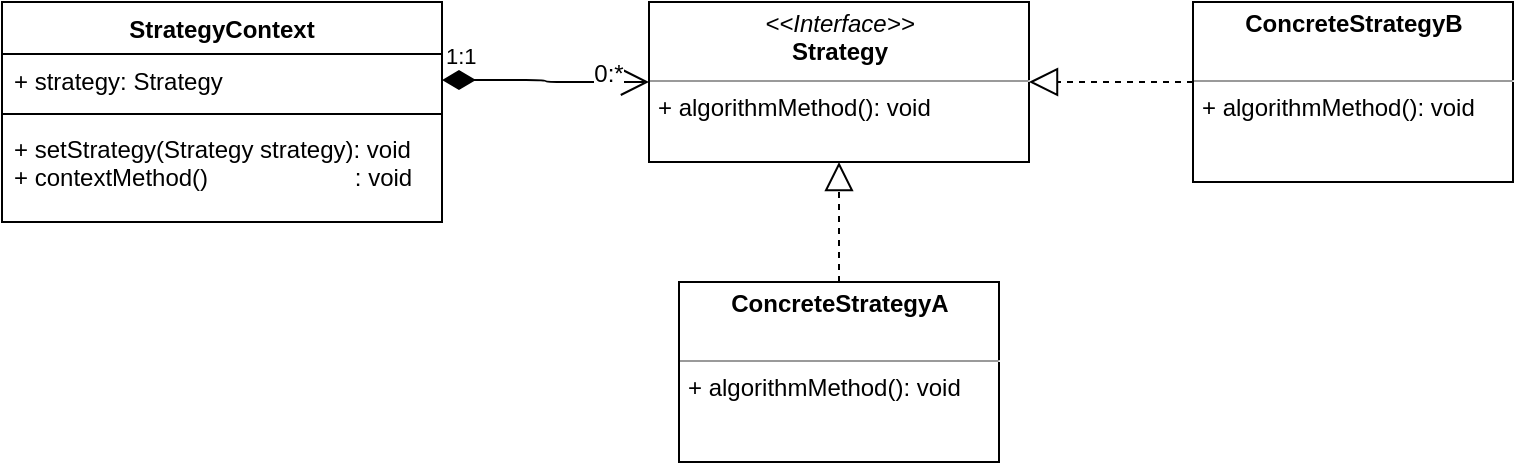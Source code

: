 <mxfile version="10.6.5" type="device"><diagram name="Page-1" id="efa7a0a1-bf9b-a30e-e6df-94a7791c09e9"><mxGraphModel dx="1398" dy="816" grid="1" gridSize="10" guides="1" tooltips="1" connect="1" arrows="1" fold="1" page="1" pageScale="1" pageWidth="826" pageHeight="1169" background="#ffffff" math="0" shadow="0"><root><mxCell id="0"/><mxCell id="1" parent="0"/><mxCell id="-VDh5vEClSE3xqVkGzia-117" value="&lt;p style=&quot;margin: 0px ; margin-top: 4px ; text-align: center&quot;&gt;&lt;i&gt;&amp;lt;&amp;lt;Interface&amp;gt;&amp;gt;&lt;/i&gt;&lt;br&gt;&lt;b&gt;Strategy&lt;/b&gt;&lt;/p&gt;&lt;hr size=&quot;1&quot;&gt;&lt;p style=&quot;margin: 0px ; margin-left: 4px&quot;&gt;+ algorithmMethod(): void&lt;br&gt;&lt;/p&gt;" style="verticalAlign=top;align=left;overflow=fill;fontSize=12;fontFamily=Helvetica;html=1;" vertex="1" parent="1"><mxGeometry x="383.5" y="230" width="190" height="80" as="geometry"/></mxCell><mxCell id="-VDh5vEClSE3xqVkGzia-119" value="&lt;p style=&quot;margin: 0px ; margin-top: 4px ; text-align: center&quot;&gt;&lt;b&gt;ConcreteStrategyA&lt;/b&gt;&lt;/p&gt;&lt;p style=&quot;margin: 0px ; margin-left: 4px&quot;&gt;&lt;br&gt;&lt;/p&gt;&lt;hr size=&quot;1&quot;&gt;&lt;p style=&quot;margin: 0px ; margin-left: 4px&quot;&gt;+ algorithmMethod(): void&lt;/p&gt;" style="verticalAlign=top;align=left;overflow=fill;fontSize=12;fontFamily=Helvetica;html=1;" vertex="1" parent="1"><mxGeometry x="398.5" y="370" width="160" height="90" as="geometry"/></mxCell><mxCell id="-VDh5vEClSE3xqVkGzia-121" value="" style="endArrow=block;dashed=1;endFill=0;endSize=12;html=1;entryX=0.5;entryY=1;entryDx=0;entryDy=0;" edge="1" parent="1" source="-VDh5vEClSE3xqVkGzia-119" target="-VDh5vEClSE3xqVkGzia-117"><mxGeometry width="160" relative="1" as="geometry"><mxPoint x="495.5" y="410" as="sourcePoint"/><mxPoint x="655.5" y="410" as="targetPoint"/></mxGeometry></mxCell><mxCell id="-VDh5vEClSE3xqVkGzia-122" value="&lt;p style=&quot;margin: 0px ; margin-top: 4px ; text-align: center&quot;&gt;&lt;b&gt;ConcreteStrategyB&lt;/b&gt;&lt;/p&gt;&lt;p style=&quot;margin: 0px ; margin-left: 4px&quot;&gt;&lt;br&gt;&lt;/p&gt;&lt;hr size=&quot;1&quot;&gt;&lt;p style=&quot;margin: 0px ; margin-left: 4px&quot;&gt;+ algorithmMethod(): void&lt;/p&gt;" style="verticalAlign=top;align=left;overflow=fill;fontSize=12;fontFamily=Helvetica;html=1;" vertex="1" parent="1"><mxGeometry x="655.5" y="230" width="160" height="90" as="geometry"/></mxCell><mxCell id="-VDh5vEClSE3xqVkGzia-124" value="" style="endArrow=block;dashed=1;endFill=0;endSize=12;html=1;entryX=1;entryY=0.5;entryDx=0;entryDy=0;" edge="1" parent="1" target="-VDh5vEClSE3xqVkGzia-117"><mxGeometry width="160" relative="1" as="geometry"><mxPoint x="655.5" y="270" as="sourcePoint"/><mxPoint x="815.5" y="270" as="targetPoint"/></mxGeometry></mxCell><mxCell id="-VDh5vEClSE3xqVkGzia-125" value="StrategyContext" style="swimlane;fontStyle=1;align=center;verticalAlign=top;childLayout=stackLayout;horizontal=1;startSize=26;horizontalStack=0;resizeParent=1;resizeParentMax=0;resizeLast=0;collapsible=1;marginBottom=0;" vertex="1" parent="1"><mxGeometry x="60" y="230" width="220" height="110" as="geometry"/></mxCell><mxCell id="-VDh5vEClSE3xqVkGzia-126" value="+ strategy: Strategy" style="text;strokeColor=none;fillColor=none;align=left;verticalAlign=top;spacingLeft=4;spacingRight=4;overflow=hidden;rotatable=0;points=[[0,0.5],[1,0.5]];portConstraint=eastwest;" vertex="1" parent="-VDh5vEClSE3xqVkGzia-125"><mxGeometry y="26" width="220" height="26" as="geometry"/></mxCell><mxCell id="-VDh5vEClSE3xqVkGzia-127" value="" style="line;strokeWidth=1;fillColor=none;align=left;verticalAlign=middle;spacingTop=-1;spacingLeft=3;spacingRight=3;rotatable=0;labelPosition=right;points=[];portConstraint=eastwest;" vertex="1" parent="-VDh5vEClSE3xqVkGzia-125"><mxGeometry y="52" width="220" height="8" as="geometry"/></mxCell><mxCell id="-VDh5vEClSE3xqVkGzia-128" value="+ setStrategy(Strategy strategy): void&#10;+ contextMethod()                      : void&#10;" style="text;strokeColor=none;fillColor=none;align=left;verticalAlign=top;spacingLeft=4;spacingRight=4;overflow=hidden;rotatable=0;points=[[0,0.5],[1,0.5]];portConstraint=eastwest;" vertex="1" parent="-VDh5vEClSE3xqVkGzia-125"><mxGeometry y="60" width="220" height="50" as="geometry"/></mxCell><mxCell id="-VDh5vEClSE3xqVkGzia-130" value="1:1" style="endArrow=open;html=1;endSize=12;startArrow=diamondThin;startSize=14;startFill=1;edgeStyle=orthogonalEdgeStyle;align=left;verticalAlign=bottom;exitX=1;exitY=0.5;exitDx=0;exitDy=0;" edge="1" parent="1" source="-VDh5vEClSE3xqVkGzia-126" target="-VDh5vEClSE3xqVkGzia-117"><mxGeometry x="-1" y="3" relative="1" as="geometry"><mxPoint x="320" y="220" as="sourcePoint"/><mxPoint x="220" y="480" as="targetPoint"/><Array as="points"><mxPoint x="332" y="269"/><mxPoint x="332" y="270"/></Array></mxGeometry></mxCell><mxCell id="-VDh5vEClSE3xqVkGzia-131" value="0:*&lt;br&gt;" style="text;html=1;resizable=0;points=[];align=center;verticalAlign=middle;labelBackgroundColor=#ffffff;" vertex="1" connectable="0" parent="-VDh5vEClSE3xqVkGzia-130"><mxGeometry x="0.612" y="4" relative="1" as="geometry"><mxPoint as="offset"/></mxGeometry></mxCell></root></mxGraphModel></diagram></mxfile>